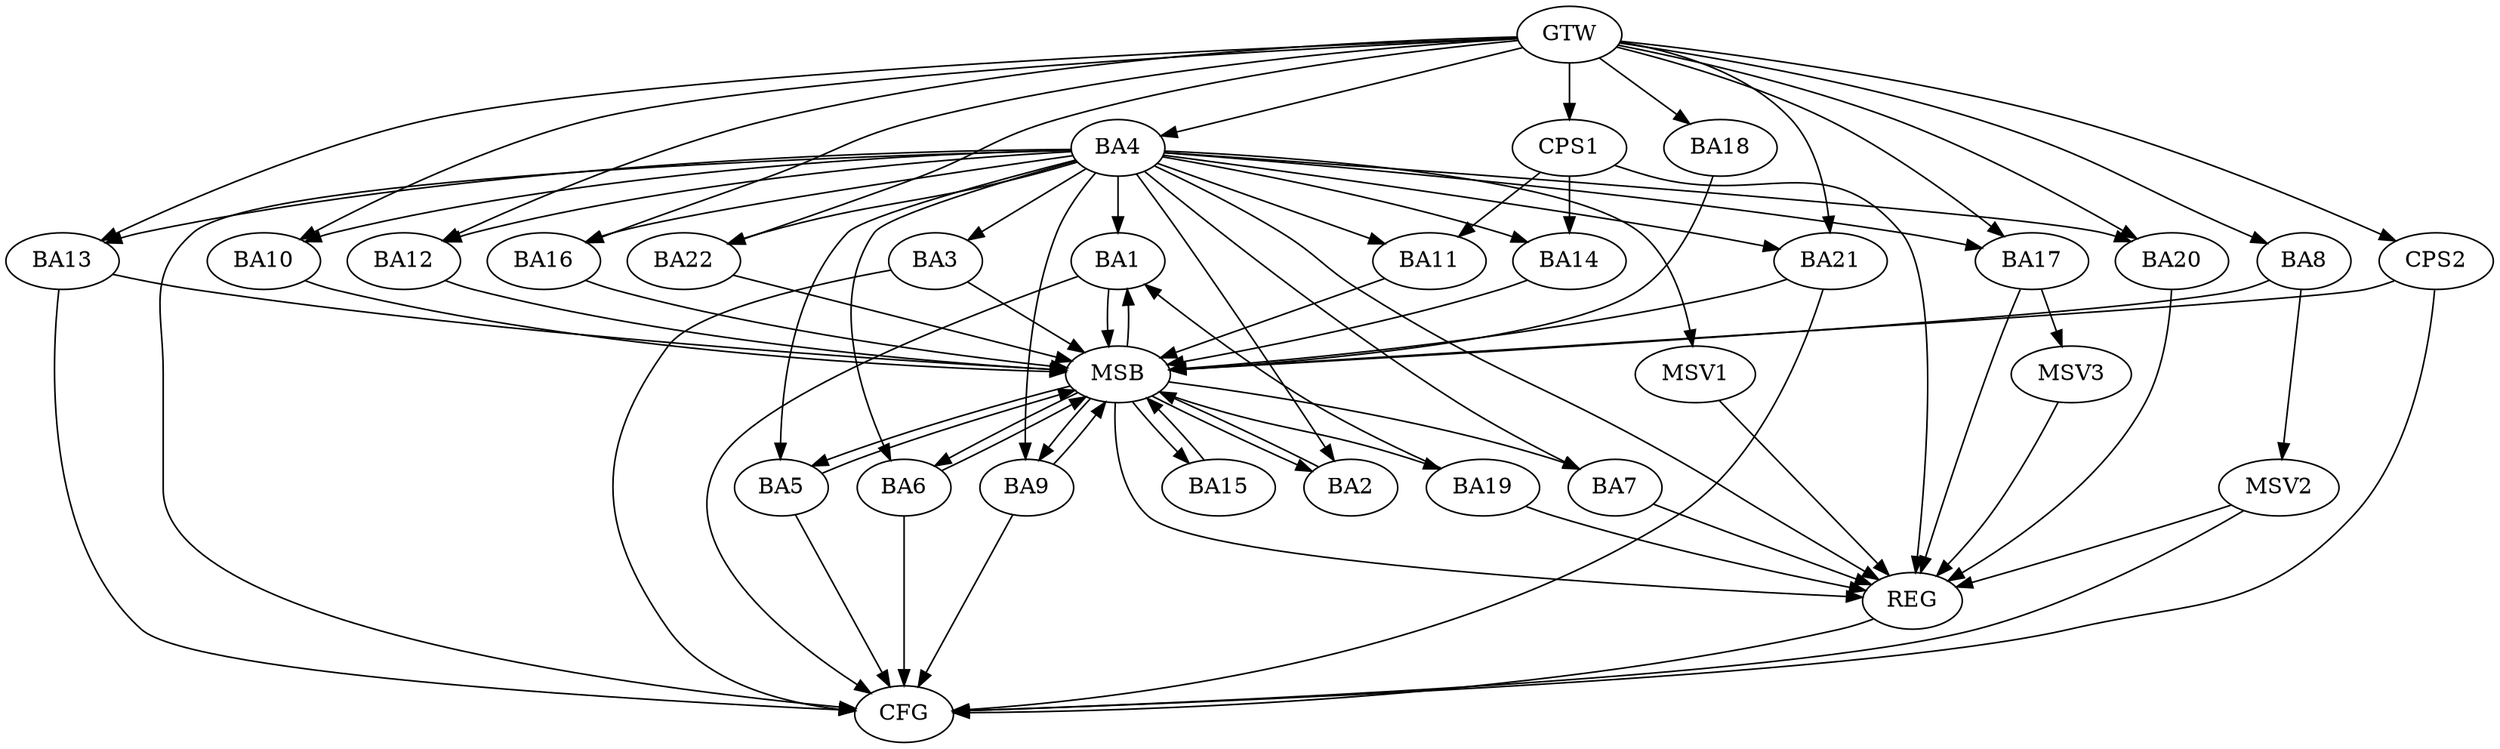strict digraph G {
  BA1 [ label="BA1" ];
  BA2 [ label="BA2" ];
  BA3 [ label="BA3" ];
  BA4 [ label="BA4" ];
  BA5 [ label="BA5" ];
  BA6 [ label="BA6" ];
  BA7 [ label="BA7" ];
  BA8 [ label="BA8" ];
  BA9 [ label="BA9" ];
  BA10 [ label="BA10" ];
  BA11 [ label="BA11" ];
  BA12 [ label="BA12" ];
  BA13 [ label="BA13" ];
  BA14 [ label="BA14" ];
  BA15 [ label="BA15" ];
  BA16 [ label="BA16" ];
  BA17 [ label="BA17" ];
  BA18 [ label="BA18" ];
  BA19 [ label="BA19" ];
  BA20 [ label="BA20" ];
  BA21 [ label="BA21" ];
  BA22 [ label="BA22" ];
  CPS1 [ label="CPS1" ];
  CPS2 [ label="CPS2" ];
  GTW [ label="GTW" ];
  REG [ label="REG" ];
  MSB [ label="MSB" ];
  CFG [ label="CFG" ];
  MSV1 [ label="MSV1" ];
  MSV2 [ label="MSV2" ];
  MSV3 [ label="MSV3" ];
  BA4 -> BA1;
  BA19 -> BA1;
  CPS1 -> BA11;
  CPS1 -> BA14;
  GTW -> BA4;
  GTW -> BA8;
  GTW -> BA10;
  GTW -> BA12;
  GTW -> BA13;
  GTW -> BA16;
  GTW -> BA17;
  GTW -> BA18;
  GTW -> BA20;
  GTW -> BA21;
  GTW -> BA22;
  GTW -> CPS1;
  GTW -> CPS2;
  BA4 -> REG;
  BA7 -> REG;
  BA17 -> REG;
  BA19 -> REG;
  BA20 -> REG;
  CPS1 -> REG;
  BA1 -> MSB;
  MSB -> BA2;
  MSB -> REG;
  BA2 -> MSB;
  MSB -> BA1;
  BA3 -> MSB;
  BA5 -> MSB;
  BA6 -> MSB;
  BA8 -> MSB;
  MSB -> BA5;
  BA9 -> MSB;
  BA10 -> MSB;
  BA11 -> MSB;
  BA12 -> MSB;
  BA13 -> MSB;
  BA14 -> MSB;
  MSB -> BA7;
  BA15 -> MSB;
  BA16 -> MSB;
  BA18 -> MSB;
  BA21 -> MSB;
  MSB -> BA6;
  BA22 -> MSB;
  MSB -> BA15;
  CPS2 -> MSB;
  MSB -> BA19;
  MSB -> BA9;
  BA9 -> CFG;
  BA4 -> CFG;
  BA6 -> CFG;
  BA21 -> CFG;
  BA5 -> CFG;
  CPS2 -> CFG;
  BA1 -> CFG;
  BA3 -> CFG;
  BA13 -> CFG;
  REG -> CFG;
  BA4 -> BA21;
  BA4 -> BA17;
  BA4 -> BA11;
  BA4 -> BA6;
  BA4 -> BA16;
  BA4 -> BA2;
  BA4 -> BA22;
  BA4 -> BA13;
  BA4 -> BA3;
  BA4 -> BA9;
  BA4 -> BA14;
  BA4 -> BA12;
  BA4 -> BA7;
  BA4 -> BA10;
  BA4 -> BA5;
  BA4 -> BA20;
  BA4 -> MSV1;
  MSV1 -> REG;
  BA8 -> MSV2;
  MSV2 -> REG;
  MSV2 -> CFG;
  BA17 -> MSV3;
  MSV3 -> REG;
}
